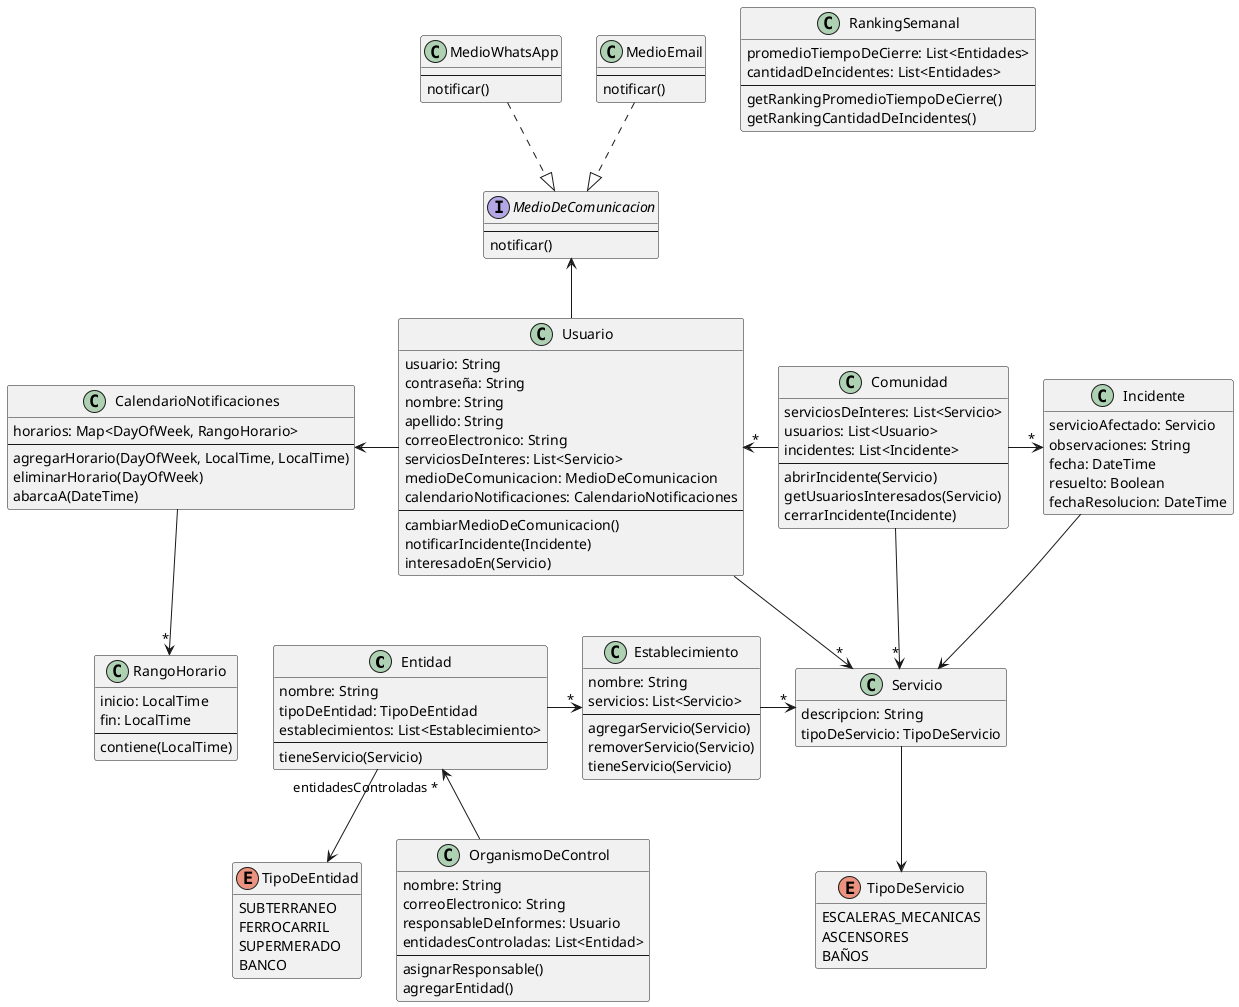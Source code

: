 @startuml TPA3-Clases

hide empty members

' Supermercado, Centro Comunal, Banco, ...
class Entidad {
  nombre: String
  ' localizacion: Localizacion
  tipoDeEntidad: TipoDeEntidad
  establecimientos: List<Establecimiento>
  --
  tieneServicio(Servicio)
}

' Sucursal, Estacion, ...
class Establecimiento {
  nombre: String
  servicios: List<Servicio>
  --
  agregarServicio(Servicio)
  removerServicio(Servicio)
  tieneServicio(Servicio)
}

class Servicio {
  descripcion: String
  tipoDeServicio: TipoDeServicio
}

enum TipoDeServicio {
  ESCALERAS_MECANICAS
  ASCENSORES
  BAÑOS
}

enum TipoDeEntidad {
  SUBTERRANEO
  FERROCARRIL
  SUPERMERADO
  BANCO
}

class Usuario {
  usuario: String
  contraseña: String
  nombre: String
  apellido: String
  correoElectronico: String
  serviciosDeInteres: List<Servicio>
  ' localizacion: Localizacion
  medioDeComunicacion: MedioDeComunicacion
  calendarioNotificaciones: CalendarioNotificaciones
  --
  cambiarMedioDeComunicacion()
  notificarIncidente(Incidente)
  interesadoEn(Servicio)
}

class RangoHorario {
  inicio: LocalTime
  fin: LocalTime
  --
  contiene(LocalTime)
}

class CalendarioNotificaciones {
  horarios: Map<DayOfWeek, RangoHorario>
  --
  agregarHorario(DayOfWeek, LocalTime, LocalTime)
  eliminarHorario(DayOfWeek)
  abarcaA(DateTime)
}

interface MedioDeComunicacion {
  --
  notificar()
}
class MedioWhatsApp {
  --
  notificar()
}
class MedioEmail {
  --
  notificar()
}

/'
class Localizacion {
  nombre: String
  latitud: Double
  longitud: Double
  tipoDeLocalizacion: TipoDeLocalizacion
}

enum TipoDeLocalizacion {
  DEPARTAMENTO
  MUNICIPIO
  PROVINCIA
}
'/

class OrganismoDeControl {
  nombre: String
  correoElectronico: String
  responsableDeInformes: Usuario
  entidadesControladas: List<Entidad>
  --
  asignarResponsable()
  agregarEntidad()
}

class Incidente {
  servicioAfectado: Servicio
  observaciones: String
  fecha: DateTime
  resuelto: Boolean
  fechaResolucion: DateTime
}

class Comunidad {
  serviciosDeInteres: List<Servicio>
  usuarios: List<Usuario>
  incidentes: List<Incidente>
  --
  abrirIncidente(Servicio)
  getUsuariosInteresados(Servicio)
  cerrarIncidente(Incidente)
}

class RankingSemanal {
  promedioTiempoDeCierre: List<Entidades>
  cantidadDeIncidentes: List<Entidades>
  --
  getRankingPromedioTiempoDeCierre()
  getRankingCantidadDeIncidentes()
}

Usuario -u-> MedioDeComunicacion
Usuario -l-> CalendarioNotificaciones

Usuario ->"*" Servicio
Establecimiento ->"*" Servicio
Comunidad ->"*" Servicio
Incidente --> Servicio

CalendarioNotificaciones -->"*" RangoHorario
Entidad ->"*" Establecimiento
Entidad --> TipoDeEntidad
Servicio -d-> TipoDeServicio
' Localizacion <- Usuario
' Localizacion <- Entidad
' TipoDeLocalizacion -> Localizacion
Entidad "entidadesControladas *"<-- OrganismoDeControl
Usuario "*"<- Comunidad
Comunidad ->"*" Incidente
MedioWhatsApp ..|> MedioDeComunicacion
MedioEmail ..|> MedioDeComunicacion

@enduml